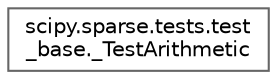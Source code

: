 digraph "Graphical Class Hierarchy"
{
 // LATEX_PDF_SIZE
  bgcolor="transparent";
  edge [fontname=Helvetica,fontsize=10,labelfontname=Helvetica,labelfontsize=10];
  node [fontname=Helvetica,fontsize=10,shape=box,height=0.2,width=0.4];
  rankdir="LR";
  Node0 [id="Node000000",label="scipy.sparse.tests.test\l_base._TestArithmetic",height=0.2,width=0.4,color="grey40", fillcolor="white", style="filled",URL="$d9/d42/classscipy_1_1sparse_1_1tests_1_1test__base_1_1__TestArithmetic.html",tooltip=" "];
}
